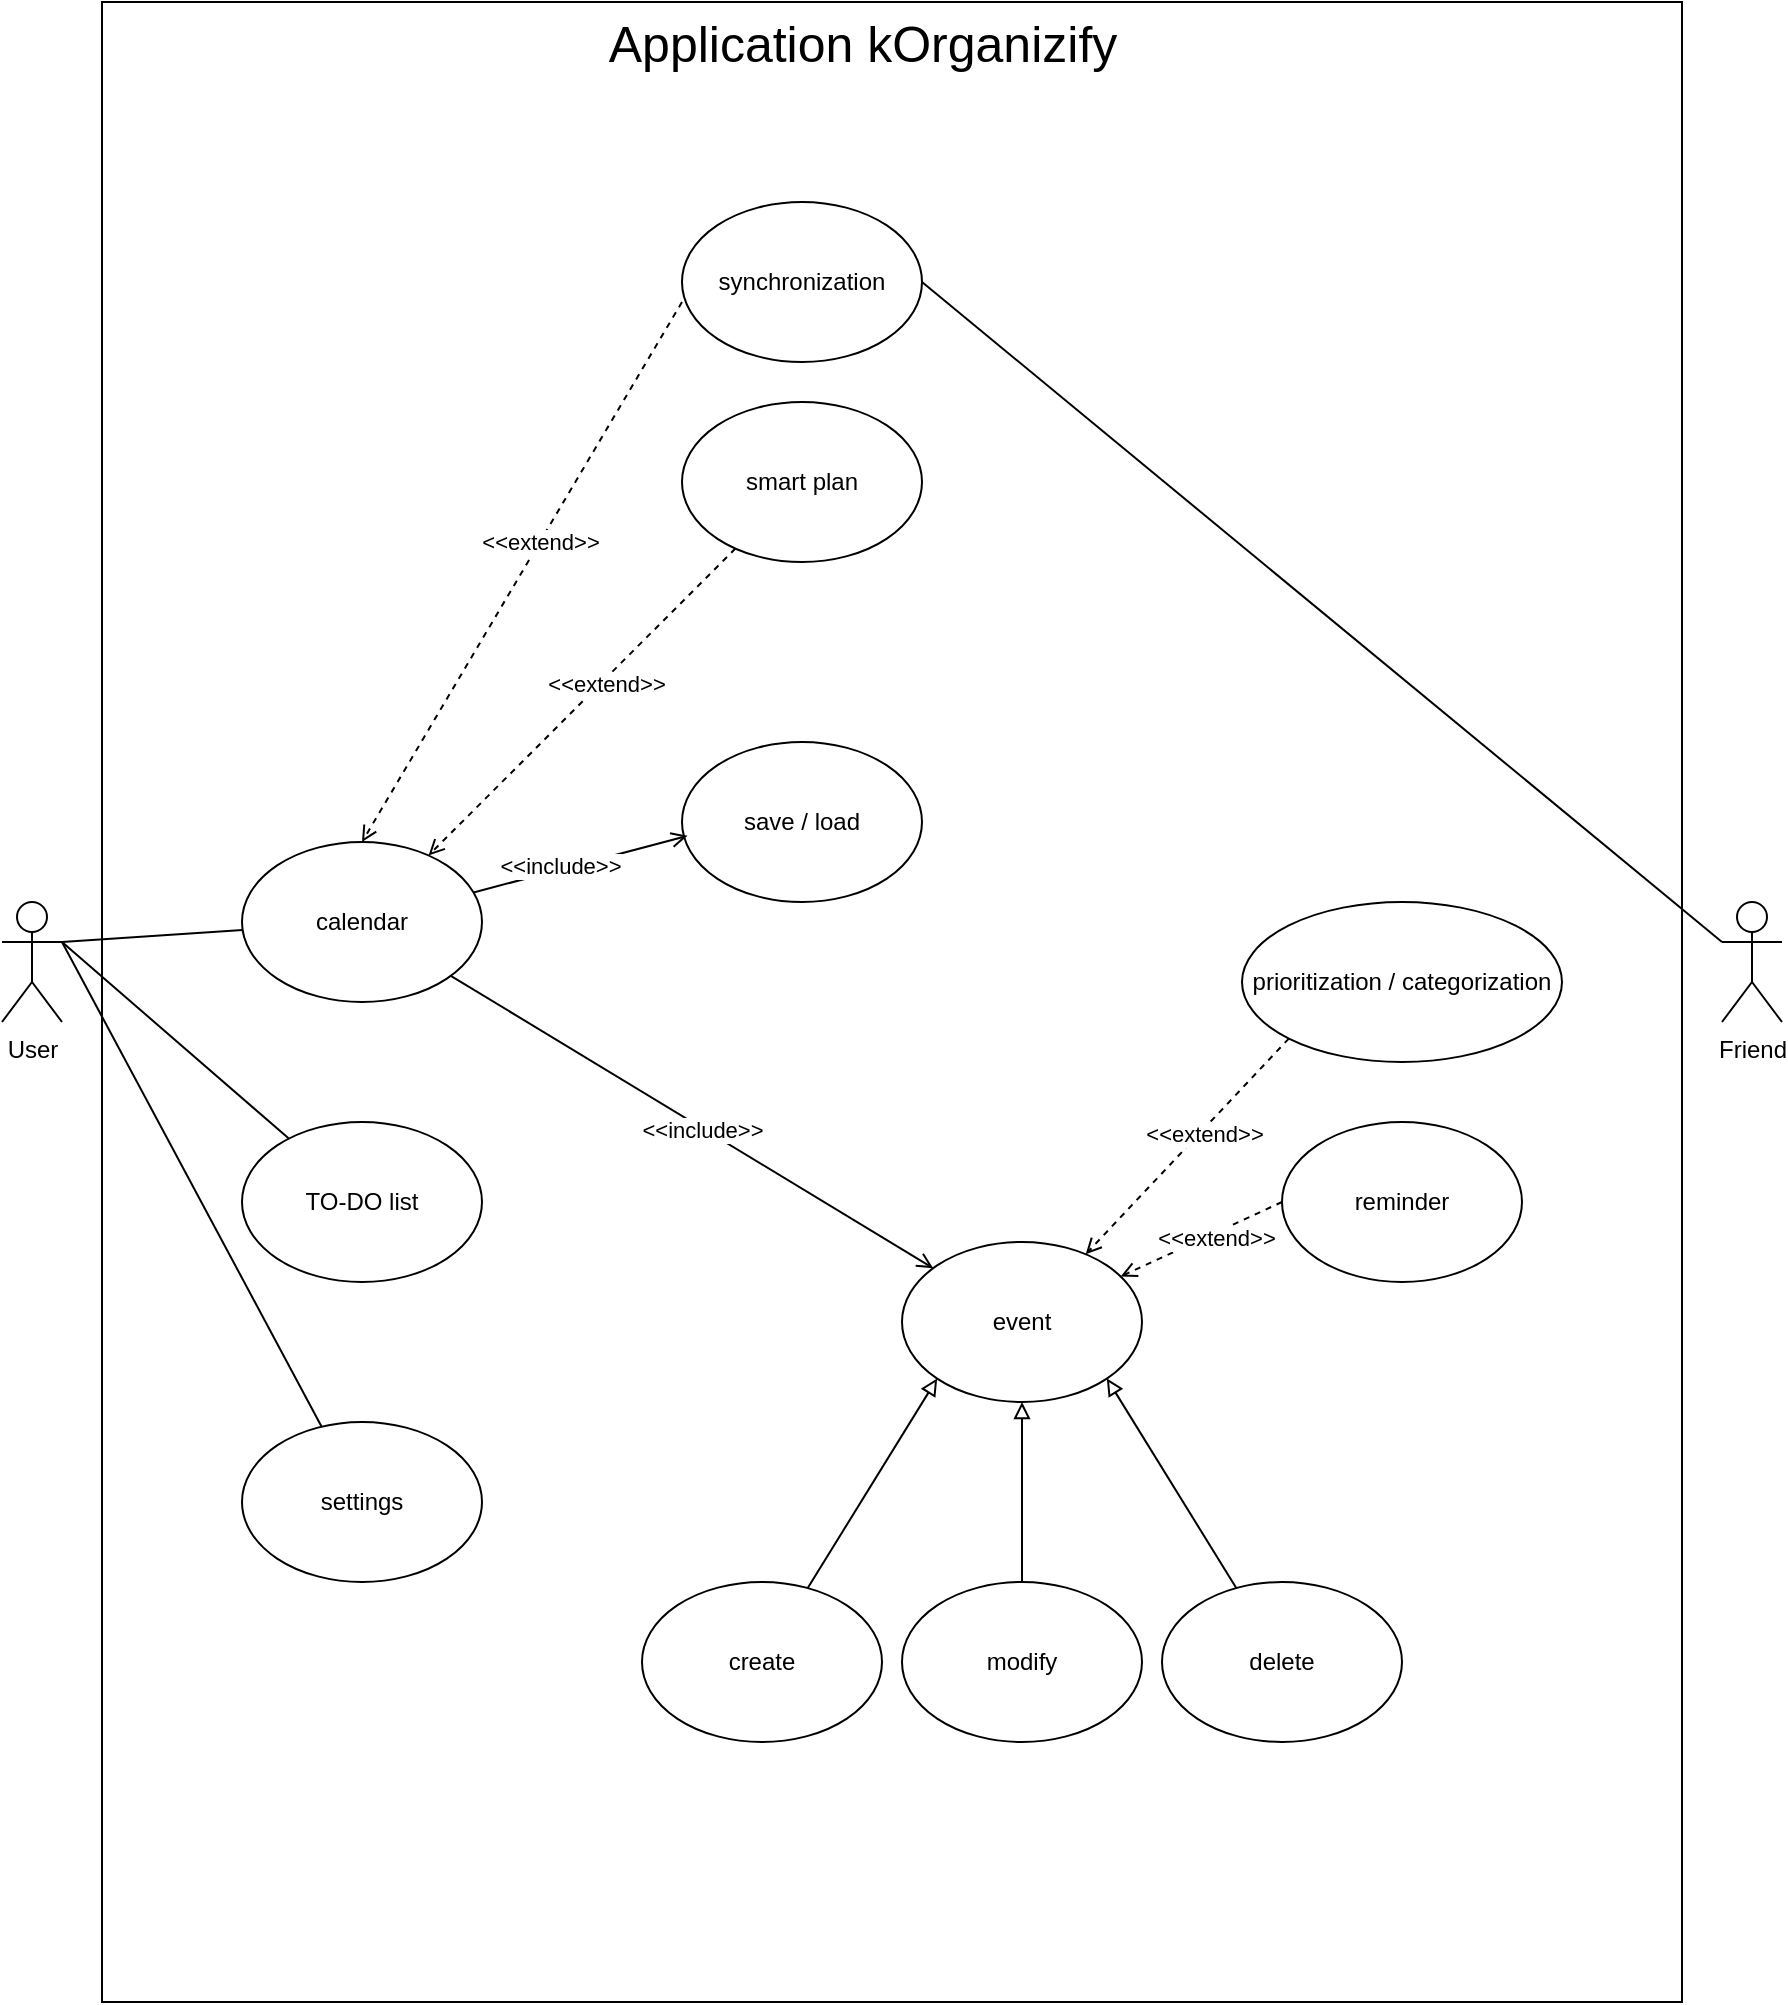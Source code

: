 <mxfile version="22.1.3" type="device">
  <diagram name="Page-1" id="sSfkndseW_7MQ5ye6j1a">
    <mxGraphModel dx="1050" dy="1641" grid="1" gridSize="10" guides="1" tooltips="1" connect="1" arrows="1" fold="1" page="1" pageScale="1" pageWidth="850" pageHeight="1100" math="0" shadow="0">
      <root>
        <mxCell id="0" />
        <mxCell id="1" parent="0" />
        <mxCell id="sgyy4WJZRjxo7go0eEJR-72" value="" style="whiteSpace=wrap;html=1;fillColor=default;verticalAlign=middle;labelBackgroundColor=none;" parent="1" vertex="1">
          <mxGeometry x="60" y="-260" width="790" height="1000" as="geometry" />
        </mxCell>
        <mxCell id="sgyy4WJZRjxo7go0eEJR-2" value="User" style="shape=umlActor;verticalLabelPosition=bottom;verticalAlign=top;html=1;outlineConnect=0;labelBackgroundColor=none;" parent="1" vertex="1">
          <mxGeometry x="10" y="190" width="30" height="60" as="geometry" />
        </mxCell>
        <mxCell id="sgyy4WJZRjxo7go0eEJR-6" value="TO-DO list" style="ellipse;whiteSpace=wrap;html=1;labelBackgroundColor=none;" parent="1" vertex="1">
          <mxGeometry x="130" y="300" width="120" height="80" as="geometry" />
        </mxCell>
        <mxCell id="sgyy4WJZRjxo7go0eEJR-7" value="save / load" style="ellipse;whiteSpace=wrap;html=1;labelBackgroundColor=none;" parent="1" vertex="1">
          <mxGeometry x="350" y="110" width="120" height="80" as="geometry" />
        </mxCell>
        <mxCell id="sgyy4WJZRjxo7go0eEJR-9" value="settings" style="ellipse;whiteSpace=wrap;html=1;labelBackgroundColor=none;" parent="1" vertex="1">
          <mxGeometry x="130" y="450" width="120" height="80" as="geometry" />
        </mxCell>
        <mxCell id="sgyy4WJZRjxo7go0eEJR-10" value="calendar" style="ellipse;whiteSpace=wrap;html=1;labelBackgroundColor=none;" parent="1" vertex="1">
          <mxGeometry x="130" y="160" width="120" height="80" as="geometry" />
        </mxCell>
        <mxCell id="sgyy4WJZRjxo7go0eEJR-23" value="event" style="ellipse;whiteSpace=wrap;html=1;labelBackgroundColor=none;" parent="1" vertex="1">
          <mxGeometry x="460" y="360" width="120" height="80" as="geometry" />
        </mxCell>
        <mxCell id="sgyy4WJZRjxo7go0eEJR-29" value="reminder" style="ellipse;whiteSpace=wrap;html=1;labelBackgroundColor=none;" parent="1" vertex="1">
          <mxGeometry x="650" y="300" width="120" height="80" as="geometry" />
        </mxCell>
        <mxCell id="sgyy4WJZRjxo7go0eEJR-35" value="prioritization / categorization" style="ellipse;whiteSpace=wrap;html=1;labelBackgroundColor=none;" parent="1" vertex="1">
          <mxGeometry x="630" y="190" width="160" height="80" as="geometry" />
        </mxCell>
        <mxCell id="sgyy4WJZRjxo7go0eEJR-37" value="synchronization" style="ellipse;whiteSpace=wrap;html=1;labelBackgroundColor=none;" parent="1" vertex="1">
          <mxGeometry x="350" y="-160" width="120" height="80" as="geometry" />
        </mxCell>
        <mxCell id="sgyy4WJZRjxo7go0eEJR-40" value="delete" style="ellipse;whiteSpace=wrap;html=1;labelBackgroundColor=none;" parent="1" vertex="1">
          <mxGeometry x="590" y="530" width="120" height="80" as="geometry" />
        </mxCell>
        <mxCell id="sgyy4WJZRjxo7go0eEJR-42" value="modify" style="ellipse;whiteSpace=wrap;html=1;labelBackgroundColor=none;" parent="1" vertex="1">
          <mxGeometry x="460" y="530" width="120" height="80" as="geometry" />
        </mxCell>
        <mxCell id="sgyy4WJZRjxo7go0eEJR-58" value="Friend" style="shape=umlActor;verticalLabelPosition=bottom;verticalAlign=top;html=1;outlineConnect=0;labelBackgroundColor=none;" parent="1" vertex="1">
          <mxGeometry x="870" y="190" width="30" height="60" as="geometry" />
        </mxCell>
        <mxCell id="sgyy4WJZRjxo7go0eEJR-75" value="Application kOrganizify" style="text;html=1;align=center;verticalAlign=middle;resizable=0;points=[];autosize=1;strokeColor=none;fillColor=none;fontSize=25;labelBackgroundColor=none;" parent="1" vertex="1">
          <mxGeometry x="300" y="-260" width="280" height="40" as="geometry" />
        </mxCell>
        <mxCell id="sgyy4WJZRjxo7go0eEJR-76" value="smart plan" style="ellipse;whiteSpace=wrap;html=1;labelBackgroundColor=none;" parent="1" vertex="1">
          <mxGeometry x="350" y="-60" width="120" height="80" as="geometry" />
        </mxCell>
        <mxCell id="mKfXotBZvSQ_9pwRW4Em-1" value="create" style="ellipse;whiteSpace=wrap;html=1;" parent="1" vertex="1">
          <mxGeometry x="330" y="530" width="120" height="80" as="geometry" />
        </mxCell>
        <mxCell id="mKfXotBZvSQ_9pwRW4Em-19" value="" style="endArrow=none;html=1;rounded=0;" parent="1" target="sgyy4WJZRjxo7go0eEJR-10" edge="1">
          <mxGeometry width="50" height="50" relative="1" as="geometry">
            <mxPoint x="40" y="210" as="sourcePoint" />
            <mxPoint x="380" y="450" as="targetPoint" />
          </mxGeometry>
        </mxCell>
        <mxCell id="mKfXotBZvSQ_9pwRW4Em-20" value="" style="endArrow=none;html=1;rounded=0;" parent="1" target="sgyy4WJZRjxo7go0eEJR-6" edge="1">
          <mxGeometry width="50" height="50" relative="1" as="geometry">
            <mxPoint x="40" y="210" as="sourcePoint" />
            <mxPoint x="380" y="380" as="targetPoint" />
          </mxGeometry>
        </mxCell>
        <mxCell id="mKfXotBZvSQ_9pwRW4Em-21" value="" style="endArrow=none;html=1;rounded=0;entryX=1;entryY=0.333;entryDx=0;entryDy=0;entryPerimeter=0;" parent="1" source="sgyy4WJZRjxo7go0eEJR-9" target="sgyy4WJZRjxo7go0eEJR-2" edge="1">
          <mxGeometry width="50" height="50" relative="1" as="geometry">
            <mxPoint x="330" y="600" as="sourcePoint" />
            <mxPoint x="380" y="550" as="targetPoint" />
          </mxGeometry>
        </mxCell>
        <mxCell id="mKfXotBZvSQ_9pwRW4Em-30" value="" style="endArrow=open;html=1;rounded=0;endFill=0;dashed=1;" parent="1" source="sgyy4WJZRjxo7go0eEJR-76" target="sgyy4WJZRjxo7go0eEJR-10" edge="1">
          <mxGeometry width="50" height="50" relative="1" as="geometry">
            <mxPoint x="370" y="230" as="sourcePoint" />
            <mxPoint x="420" y="180" as="targetPoint" />
          </mxGeometry>
        </mxCell>
        <mxCell id="mKfXotBZvSQ_9pwRW4Em-35" value="&amp;lt;&amp;lt;extend&amp;gt;&amp;gt;" style="edgeLabel;html=1;align=center;verticalAlign=middle;resizable=0;points=[];" parent="mKfXotBZvSQ_9pwRW4Em-30" vertex="1" connectable="0">
          <mxGeometry x="-0.139" y="2" relative="1" as="geometry">
            <mxPoint as="offset" />
          </mxGeometry>
        </mxCell>
        <mxCell id="mKfXotBZvSQ_9pwRW4Em-31" value="" style="endArrow=open;html=1;strokeWidth=1;rounded=0;endFill=0;entryX=0.023;entryY=0.586;entryDx=0;entryDy=0;entryPerimeter=0;" parent="1" source="sgyy4WJZRjxo7go0eEJR-10" target="sgyy4WJZRjxo7go0eEJR-7" edge="1">
          <mxGeometry width="50" height="50" relative="1" as="geometry">
            <mxPoint x="370" y="200" as="sourcePoint" />
            <mxPoint x="420" y="150" as="targetPoint" />
          </mxGeometry>
        </mxCell>
        <mxCell id="mKfXotBZvSQ_9pwRW4Em-34" value="&amp;lt;&amp;lt;include&amp;gt;&amp;gt;" style="edgeLabel;html=1;align=center;verticalAlign=middle;resizable=0;points=[];" parent="mKfXotBZvSQ_9pwRW4Em-31" vertex="1" connectable="0">
          <mxGeometry x="-0.199" y="2" relative="1" as="geometry">
            <mxPoint as="offset" />
          </mxGeometry>
        </mxCell>
        <mxCell id="mKfXotBZvSQ_9pwRW4Em-32" value="" style="endArrow=open;dashed=1;html=1;strokeWidth=1;rounded=0;endFill=0;entryX=0.5;entryY=0;entryDx=0;entryDy=0;" parent="1" target="sgyy4WJZRjxo7go0eEJR-10" edge="1">
          <mxGeometry width="50" height="50" relative="1" as="geometry">
            <mxPoint x="350" y="-110" as="sourcePoint" />
            <mxPoint x="223" y="176" as="targetPoint" />
          </mxGeometry>
        </mxCell>
        <mxCell id="mKfXotBZvSQ_9pwRW4Em-33" value="&amp;lt;&amp;lt;extend&amp;gt;&amp;gt;" style="edgeLabel;html=1;align=center;verticalAlign=middle;resizable=0;points=[];" parent="mKfXotBZvSQ_9pwRW4Em-32" vertex="1" connectable="0">
          <mxGeometry x="-0.113" relative="1" as="geometry">
            <mxPoint as="offset" />
          </mxGeometry>
        </mxCell>
        <mxCell id="mKfXotBZvSQ_9pwRW4Em-36" value="" style="endArrow=open;html=1;rounded=0;endFill=0;" parent="1" source="sgyy4WJZRjxo7go0eEJR-10" target="sgyy4WJZRjxo7go0eEJR-23" edge="1">
          <mxGeometry width="50" height="50" relative="1" as="geometry">
            <mxPoint x="334" y="174" as="sourcePoint" />
            <mxPoint x="246" y="196" as="targetPoint" />
          </mxGeometry>
        </mxCell>
        <mxCell id="mKfXotBZvSQ_9pwRW4Em-38" value="&amp;lt;&amp;lt;include&amp;gt;&amp;gt;" style="edgeLabel;html=1;align=center;verticalAlign=middle;resizable=0;points=[];" parent="mKfXotBZvSQ_9pwRW4Em-36" vertex="1" connectable="0">
          <mxGeometry x="0.046" y="-1" relative="1" as="geometry">
            <mxPoint as="offset" />
          </mxGeometry>
        </mxCell>
        <mxCell id="mKfXotBZvSQ_9pwRW4Em-47" value="" style="endArrow=open;html=1;rounded=0;endFill=0;dashed=1;exitX=0;exitY=1;exitDx=0;exitDy=0;" parent="1" source="sgyy4WJZRjxo7go0eEJR-35" target="sgyy4WJZRjxo7go0eEJR-23" edge="1">
          <mxGeometry width="50" height="50" relative="1" as="geometry">
            <mxPoint x="658" y="190" as="sourcePoint" />
            <mxPoint x="520" y="342" as="targetPoint" />
          </mxGeometry>
        </mxCell>
        <mxCell id="mKfXotBZvSQ_9pwRW4Em-48" value="&amp;lt;&amp;lt;extend&amp;gt;&amp;gt;" style="edgeLabel;html=1;align=center;verticalAlign=middle;resizable=0;points=[];" parent="mKfXotBZvSQ_9pwRW4Em-47" vertex="1" connectable="0">
          <mxGeometry x="-0.139" y="2" relative="1" as="geometry">
            <mxPoint as="offset" />
          </mxGeometry>
        </mxCell>
        <mxCell id="mKfXotBZvSQ_9pwRW4Em-49" value="" style="endArrow=open;html=1;rounded=0;endFill=0;dashed=1;exitX=0;exitY=0.5;exitDx=0;exitDy=0;" parent="1" source="sgyy4WJZRjxo7go0eEJR-29" target="sgyy4WJZRjxo7go0eEJR-23" edge="1">
          <mxGeometry width="50" height="50" relative="1" as="geometry">
            <mxPoint x="673" y="258" as="sourcePoint" />
            <mxPoint x="562" y="376" as="targetPoint" />
          </mxGeometry>
        </mxCell>
        <mxCell id="mKfXotBZvSQ_9pwRW4Em-50" value="&amp;lt;&amp;lt;extend&amp;gt;&amp;gt;" style="edgeLabel;html=1;align=center;verticalAlign=middle;resizable=0;points=[];" parent="mKfXotBZvSQ_9pwRW4Em-49" vertex="1" connectable="0">
          <mxGeometry x="-0.139" y="2" relative="1" as="geometry">
            <mxPoint as="offset" />
          </mxGeometry>
        </mxCell>
        <mxCell id="mKfXotBZvSQ_9pwRW4Em-52" value="" style="endArrow=block;html=1;rounded=0;endFill=0;entryX=0;entryY=1;entryDx=0;entryDy=0;" parent="1" source="mKfXotBZvSQ_9pwRW4Em-1" target="sgyy4WJZRjxo7go0eEJR-23" edge="1">
          <mxGeometry width="50" height="50" relative="1" as="geometry">
            <mxPoint x="530" y="440" as="sourcePoint" />
            <mxPoint x="580" y="390" as="targetPoint" />
          </mxGeometry>
        </mxCell>
        <mxCell id="mKfXotBZvSQ_9pwRW4Em-53" value="" style="endArrow=block;html=1;rounded=0;endFill=0;entryX=0.5;entryY=1;entryDx=0;entryDy=0;" parent="1" source="sgyy4WJZRjxo7go0eEJR-42" target="sgyy4WJZRjxo7go0eEJR-23" edge="1">
          <mxGeometry width="50" height="50" relative="1" as="geometry">
            <mxPoint x="427" y="544" as="sourcePoint" />
            <mxPoint x="503" y="446" as="targetPoint" />
          </mxGeometry>
        </mxCell>
        <mxCell id="mKfXotBZvSQ_9pwRW4Em-54" value="" style="endArrow=block;html=1;rounded=0;endFill=0;entryX=1;entryY=1;entryDx=0;entryDy=0;" parent="1" source="sgyy4WJZRjxo7go0eEJR-40" target="sgyy4WJZRjxo7go0eEJR-23" edge="1">
          <mxGeometry width="50" height="50" relative="1" as="geometry">
            <mxPoint x="530" y="540" as="sourcePoint" />
            <mxPoint x="530" y="450" as="targetPoint" />
          </mxGeometry>
        </mxCell>
        <mxCell id="mKfXotBZvSQ_9pwRW4Em-58" value="" style="endArrow=none;html=1;rounded=0;exitX=1;exitY=0.5;exitDx=0;exitDy=0;" parent="1" source="sgyy4WJZRjxo7go0eEJR-37" edge="1">
          <mxGeometry width="50" height="50" relative="1" as="geometry">
            <mxPoint x="460" y="270" as="sourcePoint" />
            <mxPoint x="870" y="210" as="targetPoint" />
          </mxGeometry>
        </mxCell>
      </root>
    </mxGraphModel>
  </diagram>
</mxfile>

